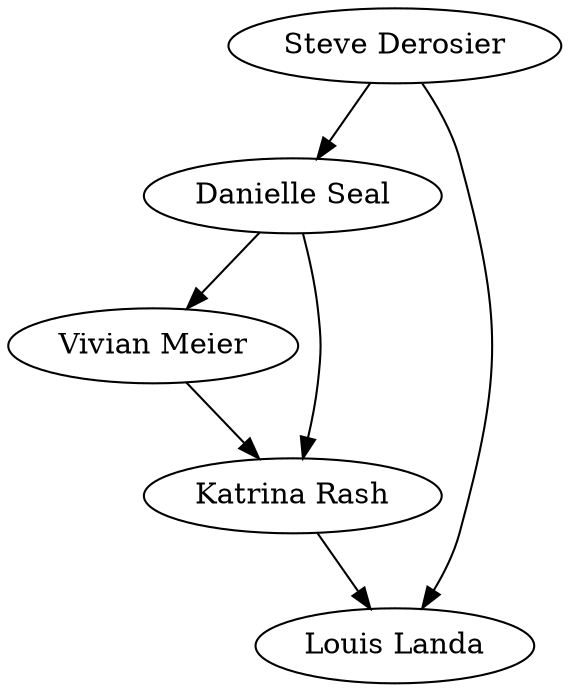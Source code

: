 digraph turnipheads {
    Danielle [label="Danielle Seal"]
    Steve [label="Steve Derosier"]
    Louis [label="Louis Landa"]
    Vivian [label="Vivian Meier"]
    Katrina [label="Katrina Rash"]

    Steve -> Danielle
    Steve->Louis
    Danielle->Vivian

    Danielle->Katrina

    Vivian->Katrina

    Katrina->Louis

}
